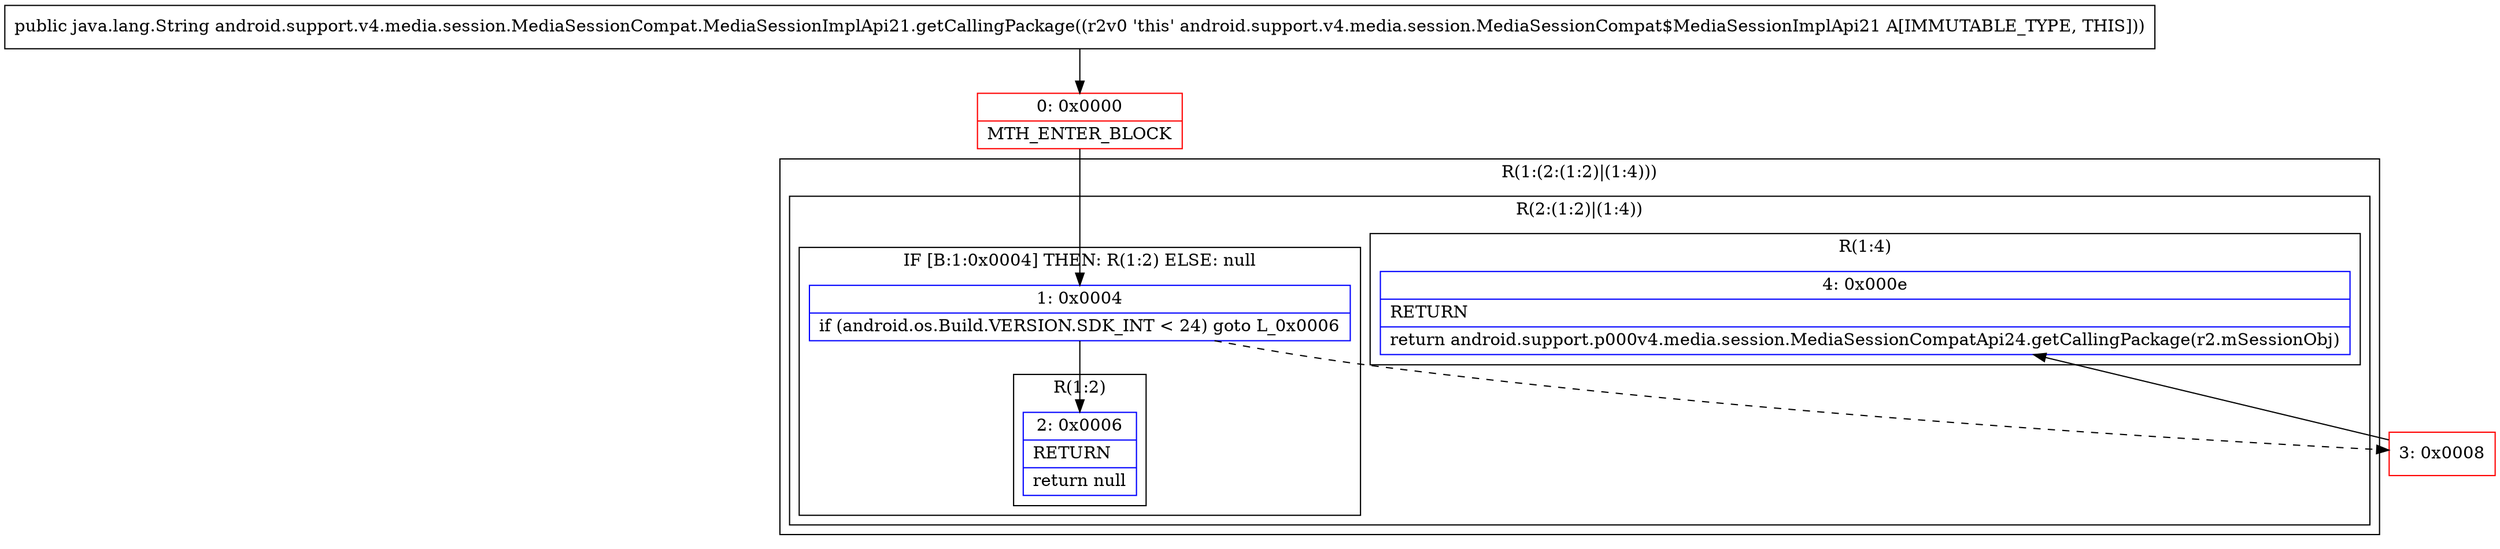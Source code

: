 digraph "CFG forandroid.support.v4.media.session.MediaSessionCompat.MediaSessionImplApi21.getCallingPackage()Ljava\/lang\/String;" {
subgraph cluster_Region_1377006627 {
label = "R(1:(2:(1:2)|(1:4)))";
node [shape=record,color=blue];
subgraph cluster_Region_572488138 {
label = "R(2:(1:2)|(1:4))";
node [shape=record,color=blue];
subgraph cluster_IfRegion_1439628446 {
label = "IF [B:1:0x0004] THEN: R(1:2) ELSE: null";
node [shape=record,color=blue];
Node_1 [shape=record,label="{1\:\ 0x0004|if (android.os.Build.VERSION.SDK_INT \< 24) goto L_0x0006\l}"];
subgraph cluster_Region_1918718694 {
label = "R(1:2)";
node [shape=record,color=blue];
Node_2 [shape=record,label="{2\:\ 0x0006|RETURN\l|return null\l}"];
}
}
subgraph cluster_Region_992383714 {
label = "R(1:4)";
node [shape=record,color=blue];
Node_4 [shape=record,label="{4\:\ 0x000e|RETURN\l|return android.support.p000v4.media.session.MediaSessionCompatApi24.getCallingPackage(r2.mSessionObj)\l}"];
}
}
}
Node_0 [shape=record,color=red,label="{0\:\ 0x0000|MTH_ENTER_BLOCK\l}"];
Node_3 [shape=record,color=red,label="{3\:\ 0x0008}"];
MethodNode[shape=record,label="{public java.lang.String android.support.v4.media.session.MediaSessionCompat.MediaSessionImplApi21.getCallingPackage((r2v0 'this' android.support.v4.media.session.MediaSessionCompat$MediaSessionImplApi21 A[IMMUTABLE_TYPE, THIS])) }"];
MethodNode -> Node_0;
Node_1 -> Node_2;
Node_1 -> Node_3[style=dashed];
Node_0 -> Node_1;
Node_3 -> Node_4;
}

